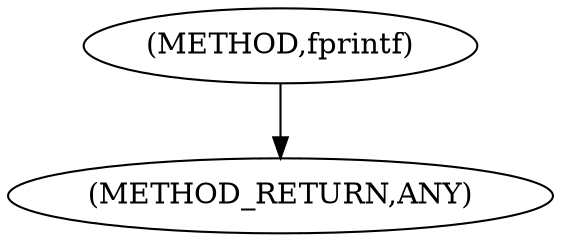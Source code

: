 digraph "fprintf" {  
"75" [label = <(METHOD,fprintf)> ]
"78" [label = <(METHOD_RETURN,ANY)> ]
  "75" -> "78" 
}
